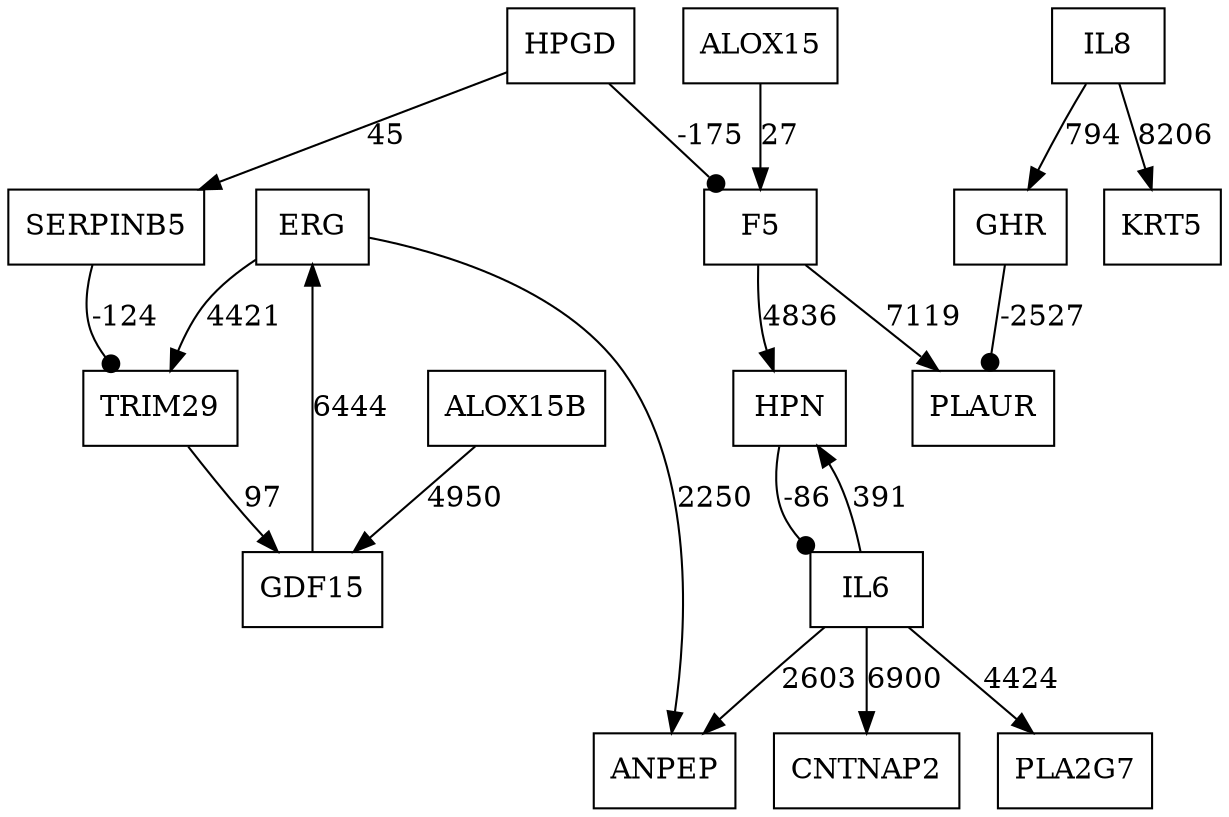 digraph {
node[shape=box];
    0 [label="ALOX15"];
    1 [label="ALOX15B"];
    2 [label="ANPEP"];
    3 [label="CNTNAP2"];
    4 [label="ERG"];
    5 [label="F5"];
    6 [label="GDF15"];
    7 [label="GHR"];
    8 [label="HPGD"];
    9 [label="HPN"];
    10 [label="IL6"];
    11 [label="IL8"];
    12 [label="KRT5"];
    13 [label="PLA2G7"];
    14 [label="PLAUR"];
    15 [label="SERPINB5"];
    16 [label="TRIM29"];
4->2[label=2250];
10->2[label=2603];
10->3[label=6900];
6->4[label=6444];
0->5[label=27];
8->5[arrowhead = dot, label=-175];
1->6[label=4950];
16->6[label=97];
11->7[label=794];
5->9[label=4836];
10->9[label=391];
9->10[arrowhead = dot, label=-86];
11->12[label=8206];
10->13[label=4424];
5->14[label=7119];
7->14[arrowhead = dot, label=-2527];
8->15[label=45];
4->16[label=4421];
15->16[arrowhead = dot, label=-124];
}

